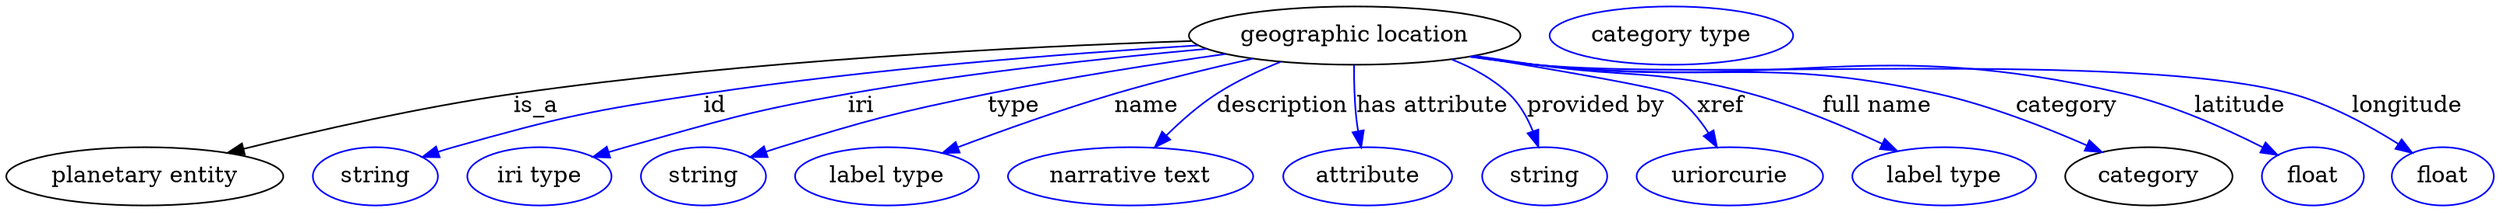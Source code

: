 digraph {
	graph [bb="0,0,1528.3,123"];
	node [label="\N"];
	"geographic location"	[height=0.5,
		label="geographic location",
		pos="827.14,105",
		width=2.8345];
	"planetary entity"	[height=0.5,
		pos="85.142,18",
		width=2.3651];
	"geographic location" -> "planetary entity"	[label=is_a,
		lp="326.14,61.5",
		pos="e,136.13,32.516 726.51,101.59 622.36,98.06 455.19,89.498 312.14,69 255.2,60.841 191.29,46.266 145.83,34.95"];
	id	[color=blue,
		height=0.5,
		label=string,
		pos="226.14,18",
		width=1.0652];
	"geographic location" -> id	[color=blue,
		label=id,
		lp="436.14,61.5",
		pos="e,255.14,29.954 731.06,98.847 650.2,93.723 531.7,84.368 429.14,69 359.49,58.562 341.93,55.131 274.14,36 271.04,35.124 267.84,34.151 \
264.64,33.129",
		style=solid];
	iri	[color=blue,
		height=0.5,
		label="iri type",
		pos="327.14,18",
		width=1.2277];
	"geographic location" -> iri	[color=blue,
		label=iri,
		lp="526.14,61.5",
		pos="e,360.45,29.879 736.47,96.702 674.66,91.001 591.12,81.871 518.14,69 456.46,58.121 441.49,52.747 381.14,36 377.57,35.009 373.88,33.941 \
370.18,32.84",
		style=solid];
	type	[color=blue,
		height=0.5,
		label=string,
		pos="428.14,18",
		width=1.0652];
	"geographic location" -> type	[color=blue,
		label=type,
		lp="618.14,61.5",
		pos="e,457.08,29.944 747.92,93.648 704.65,87.501 650.24,78.964 602.14,69 545.04,57.17 530.85,53.27 475.14,36 472.38,35.145 469.55,34.225 \
466.7,33.271",
		style=solid];
	name	[color=blue,
		height=0.5,
		label="label type",
		pos="541.14,18",
		width=1.5707];
	"geographic location" -> name	[color=blue,
		label=name,
		lp="700.14,61.5",
		pos="e,575.06,32.403 764.51,90.708 738.27,84.721 707.55,77.164 680.14,69 647.75,59.349 611.86,46.381 584.67,36.07",
		style=solid];
	description	[color=blue,
		height=0.5,
		label="narrative text",
		pos="691.14,18",
		width=2.0943];
	"geographic location" -> description	[color=blue,
		label=description,
		lp="782.64,61.5",
		pos="e,705.4,36.011 780.96,88.733 767.89,83.433 754,76.82 742.14,69 731.41,61.925 721.01,52.383 712.43,43.532",
		style=solid];
	"has attribute"	[color=blue,
		height=0.5,
		label=attribute,
		pos="836.14,18",
		width=1.4443];
	"geographic location" -> "has attribute"	[color=blue,
		label="has attribute",
		lp="875.14,61.5",
		pos="e,831.53,35.966 826.62,86.814 826.54,77.14 826.81,64.858 828.14,54 828.47,51.309 828.92,48.522 829.44,45.749",
		style=solid];
	"provided by"	[color=blue,
		height=0.5,
		label=string,
		pos="944.14,18",
		width=1.0652];
	"geographic location" -> "provided by"	[color=blue,
		label="provided by",
		lp="975.64,61.5",
		pos="e,940.22,36.312 887.07,90.193 899.76,85.132 912.28,78.271 922.14,69 928.8,62.743 933.56,54.117 936.91,45.79",
		style=solid];
	xref	[color=blue,
		height=0.5,
		label=uriorcurie,
		pos="1058.1,18",
		width=1.5887];
	"geographic location" -> xref	[color=blue,
		label=xref,
		lp="1052.6,61.5",
		pos="e,1050.2,36.061 899.64,92.29 952.86,83.484 1016.8,72.38 1022.1,69 1031.5,63.099 1039.2,53.797 1045,44.808",
		style=solid];
	"full name"	[color=blue,
		height=0.5,
		label="label type",
		pos="1190.1,18",
		width=1.5707];
	"geographic location" -> "full name"	[color=blue,
		label="full name",
		lp="1148.6,61.5",
		pos="e,1161.1,33.762 900.85,92.526 913.3,90.643 926.08,88.739 938.14,87 997.18,78.485 1013.6,84.689 1071.1,69 1099.1,61.385 1129.1,48.721 \
1152,38.044",
		style=solid];
	category	[height=0.5,
		pos="1316.1,18",
		width=1.4263];
	"geographic location" -> category	[color=blue,
		label=category,
		lp="1265.6,61.5",
		pos="e,1287.2,32.967 898.98,92.145 911.99,90.241 925.45,88.43 938.14,87 1048,74.625 1078.3,93.097 1186.1,69 1218.1,61.87 1252.5,48.322 \
1277.9,37.125",
		style=solid];
	latitude	[color=blue,
		height=0.5,
		label=float,
		pos="1417.1,18",
		width=0.86659];
	"geographic location" -> latitude	[color=blue,
		label=latitude,
		lp="1372.1,61.5",
		pos="e,1395.3,31.246 898.06,92.032 911.35,90.104 925.15,88.314 938.14,87 1098.9,70.752 1143.8,105.55 1301.1,69 1331.2,62.009 1363.3,47.571 \
1386.1,35.999",
		style=solid];
	longitude	[color=blue,
		height=0.5,
		label=float,
		pos="1497.1,18",
		width=0.86659];
	"geographic location" -> longitude	[color=blue,
		label=longitude,
		lp="1475.1,61.5",
		pos="e,1478.3,32.487 897.75,91.959 911.13,90.026 925.04,88.252 938.14,87 1041.3,77.14 1304.2,96.238 1404.1,69 1427.6,62.6 1451.8,49.378 \
1469.6,38.138",
		style=solid];
	"named thing_category"	[color=blue,
		height=0.5,
		label="category type",
		pos="1022.1,105",
		width=2.0762];
}
